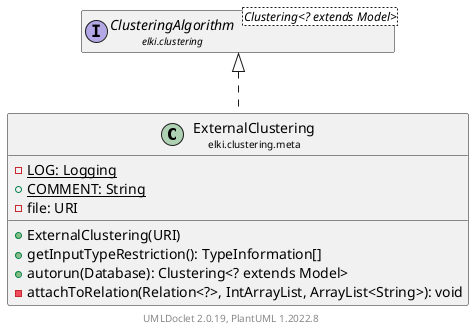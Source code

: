 @startuml
    remove .*\.(Instance|Par|Parameterizer|Factory)$
    set namespaceSeparator none
    hide empty fields
    hide empty methods

    class "<size:14>ExternalClustering\n<size:10>elki.clustering.meta" as elki.clustering.meta.ExternalClustering [[ExternalClustering.html]] {
        {static} -LOG: Logging
        {static} +COMMENT: String
        -file: URI
        +ExternalClustering(URI)
        +getInputTypeRestriction(): TypeInformation[]
        +autorun(Database): Clustering<? extends Model>
        -attachToRelation(Relation<?>, IntArrayList, ArrayList<String>): void
    }

    interface "<size:14>ClusteringAlgorithm\n<size:10>elki.clustering" as elki.clustering.ClusteringAlgorithm<Clustering<? extends Model>> [[../ClusteringAlgorithm.html]]
    class "<size:14>ExternalClustering.Par\n<size:10>elki.clustering.meta" as elki.clustering.meta.ExternalClustering.Par [[ExternalClustering.Par.html]]

    elki.clustering.ClusteringAlgorithm <|.. elki.clustering.meta.ExternalClustering
    elki.clustering.meta.ExternalClustering +-- elki.clustering.meta.ExternalClustering.Par

    center footer UMLDoclet 2.0.19, PlantUML 1.2022.8
@enduml
